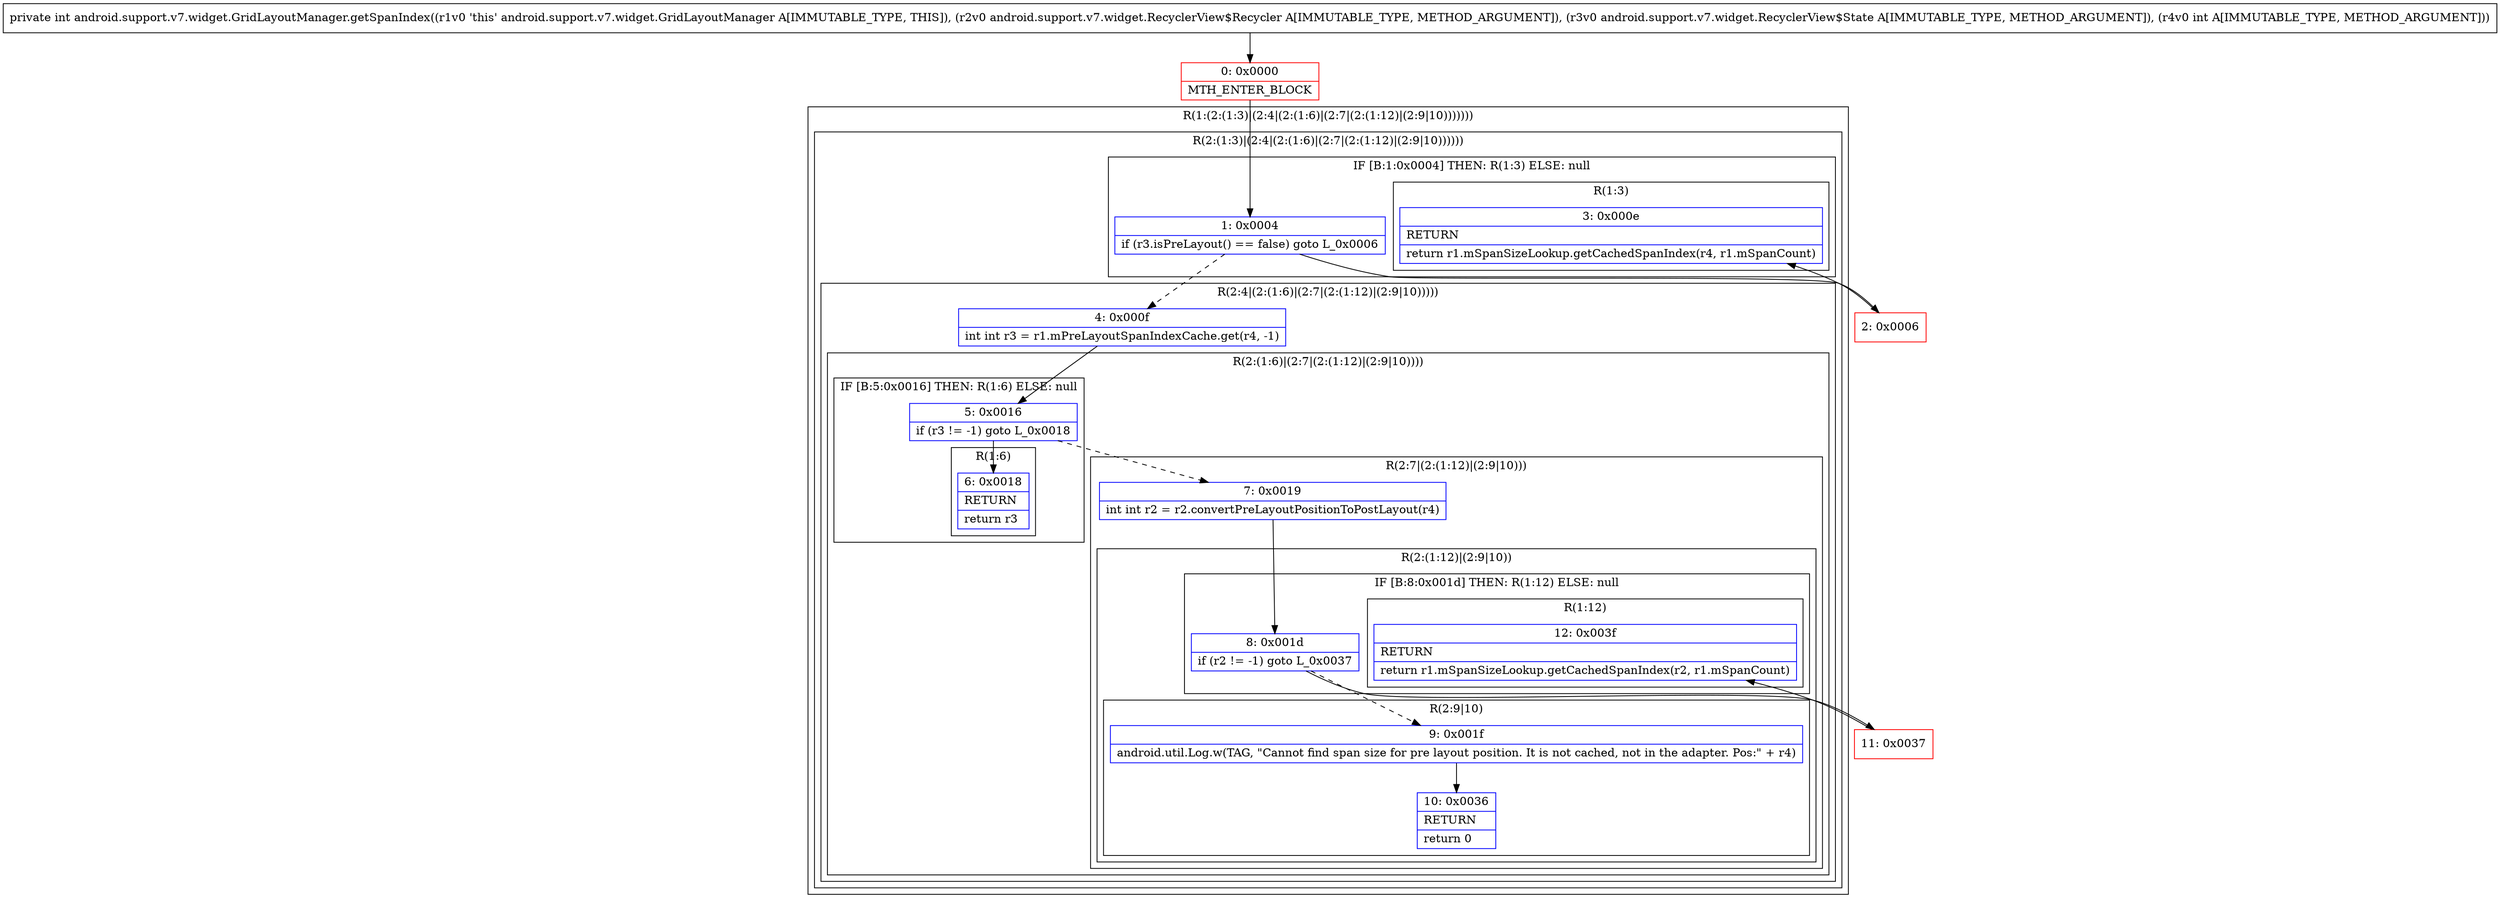 digraph "CFG forandroid.support.v7.widget.GridLayoutManager.getSpanIndex(Landroid\/support\/v7\/widget\/RecyclerView$Recycler;Landroid\/support\/v7\/widget\/RecyclerView$State;I)I" {
subgraph cluster_Region_368616243 {
label = "R(1:(2:(1:3)|(2:4|(2:(1:6)|(2:7|(2:(1:12)|(2:9|10)))))))";
node [shape=record,color=blue];
subgraph cluster_Region_1014130557 {
label = "R(2:(1:3)|(2:4|(2:(1:6)|(2:7|(2:(1:12)|(2:9|10))))))";
node [shape=record,color=blue];
subgraph cluster_IfRegion_1097027344 {
label = "IF [B:1:0x0004] THEN: R(1:3) ELSE: null";
node [shape=record,color=blue];
Node_1 [shape=record,label="{1\:\ 0x0004|if (r3.isPreLayout() == false) goto L_0x0006\l}"];
subgraph cluster_Region_592883718 {
label = "R(1:3)";
node [shape=record,color=blue];
Node_3 [shape=record,label="{3\:\ 0x000e|RETURN\l|return r1.mSpanSizeLookup.getCachedSpanIndex(r4, r1.mSpanCount)\l}"];
}
}
subgraph cluster_Region_567919811 {
label = "R(2:4|(2:(1:6)|(2:7|(2:(1:12)|(2:9|10)))))";
node [shape=record,color=blue];
Node_4 [shape=record,label="{4\:\ 0x000f|int int r3 = r1.mPreLayoutSpanIndexCache.get(r4, \-1)\l}"];
subgraph cluster_Region_1936158308 {
label = "R(2:(1:6)|(2:7|(2:(1:12)|(2:9|10))))";
node [shape=record,color=blue];
subgraph cluster_IfRegion_32613437 {
label = "IF [B:5:0x0016] THEN: R(1:6) ELSE: null";
node [shape=record,color=blue];
Node_5 [shape=record,label="{5\:\ 0x0016|if (r3 != \-1) goto L_0x0018\l}"];
subgraph cluster_Region_849799090 {
label = "R(1:6)";
node [shape=record,color=blue];
Node_6 [shape=record,label="{6\:\ 0x0018|RETURN\l|return r3\l}"];
}
}
subgraph cluster_Region_1321066073 {
label = "R(2:7|(2:(1:12)|(2:9|10)))";
node [shape=record,color=blue];
Node_7 [shape=record,label="{7\:\ 0x0019|int int r2 = r2.convertPreLayoutPositionToPostLayout(r4)\l}"];
subgraph cluster_Region_1552004858 {
label = "R(2:(1:12)|(2:9|10))";
node [shape=record,color=blue];
subgraph cluster_IfRegion_556655761 {
label = "IF [B:8:0x001d] THEN: R(1:12) ELSE: null";
node [shape=record,color=blue];
Node_8 [shape=record,label="{8\:\ 0x001d|if (r2 != \-1) goto L_0x0037\l}"];
subgraph cluster_Region_770796741 {
label = "R(1:12)";
node [shape=record,color=blue];
Node_12 [shape=record,label="{12\:\ 0x003f|RETURN\l|return r1.mSpanSizeLookup.getCachedSpanIndex(r2, r1.mSpanCount)\l}"];
}
}
subgraph cluster_Region_130116021 {
label = "R(2:9|10)";
node [shape=record,color=blue];
Node_9 [shape=record,label="{9\:\ 0x001f|android.util.Log.w(TAG, \"Cannot find span size for pre layout position. It is not cached, not in the adapter. Pos:\" + r4)\l}"];
Node_10 [shape=record,label="{10\:\ 0x0036|RETURN\l|return 0\l}"];
}
}
}
}
}
}
}
Node_0 [shape=record,color=red,label="{0\:\ 0x0000|MTH_ENTER_BLOCK\l}"];
Node_2 [shape=record,color=red,label="{2\:\ 0x0006}"];
Node_11 [shape=record,color=red,label="{11\:\ 0x0037}"];
MethodNode[shape=record,label="{private int android.support.v7.widget.GridLayoutManager.getSpanIndex((r1v0 'this' android.support.v7.widget.GridLayoutManager A[IMMUTABLE_TYPE, THIS]), (r2v0 android.support.v7.widget.RecyclerView$Recycler A[IMMUTABLE_TYPE, METHOD_ARGUMENT]), (r3v0 android.support.v7.widget.RecyclerView$State A[IMMUTABLE_TYPE, METHOD_ARGUMENT]), (r4v0 int A[IMMUTABLE_TYPE, METHOD_ARGUMENT])) }"];
MethodNode -> Node_0;
Node_1 -> Node_2;
Node_1 -> Node_4[style=dashed];
Node_4 -> Node_5;
Node_5 -> Node_6;
Node_5 -> Node_7[style=dashed];
Node_7 -> Node_8;
Node_8 -> Node_9[style=dashed];
Node_8 -> Node_11;
Node_9 -> Node_10;
Node_0 -> Node_1;
Node_2 -> Node_3;
Node_11 -> Node_12;
}

